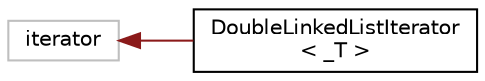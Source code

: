 digraph "Graphical Class Hierarchy"
{
 // LATEX_PDF_SIZE
  edge [fontname="Helvetica",fontsize="10",labelfontname="Helvetica",labelfontsize="10"];
  node [fontname="Helvetica",fontsize="10",shape=record];
  rankdir="LR";
  Node33 [label="iterator",height=0.2,width=0.4,color="grey75", fillcolor="white", style="filled",tooltip=" "];
  Node33 -> Node0 [dir="back",color="firebrick4",fontsize="10",style="solid",fontname="Helvetica"];
  Node0 [label="DoubleLinkedListIterator\l\< _T \>",height=0.2,width=0.4,color="black", fillcolor="white", style="filled",URL="$class_double_linked_list_iterator.html",tooltip="Provide for DoubleLinkedList STL-like iterators."];
}
